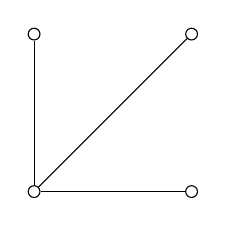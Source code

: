 \begin{tikzpicture}[scale=1]
    \tikzstyle{every node}=[circle, draw, fill=white, inner sep=1.5pt]
    % vertices
    \node (a) at (0,0) {};
    \node (b) at (2,0) {};
    \node (c) at (2,2) {};
    \node (d) at (0,2) {};
    % edges:
    \draw (a) -- (b);
    \draw (a) -- (c);
    \draw (a) -- (d);
\end{tikzpicture}